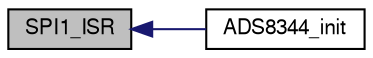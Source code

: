 digraph "SPI1_ISR"
{
  edge [fontname="FreeSans",fontsize="10",labelfontname="FreeSans",labelfontsize="10"];
  node [fontname="FreeSans",fontsize="10",shape=record];
  rankdir="LR";
  Node1 [label="SPI1_ISR",height=0.2,width=0.4,color="black", fillcolor="grey75", style="filled", fontcolor="black"];
  Node1 -> Node2 [dir="back",color="midnightblue",fontsize="10",style="solid",fontname="FreeSans"];
  Node2 [label="ADS8344_init",height=0.2,width=0.4,color="black", fillcolor="white", style="filled",URL="$ADS8344_8h.html#aa25a279dd8571513ab369b489a858484"];
}
